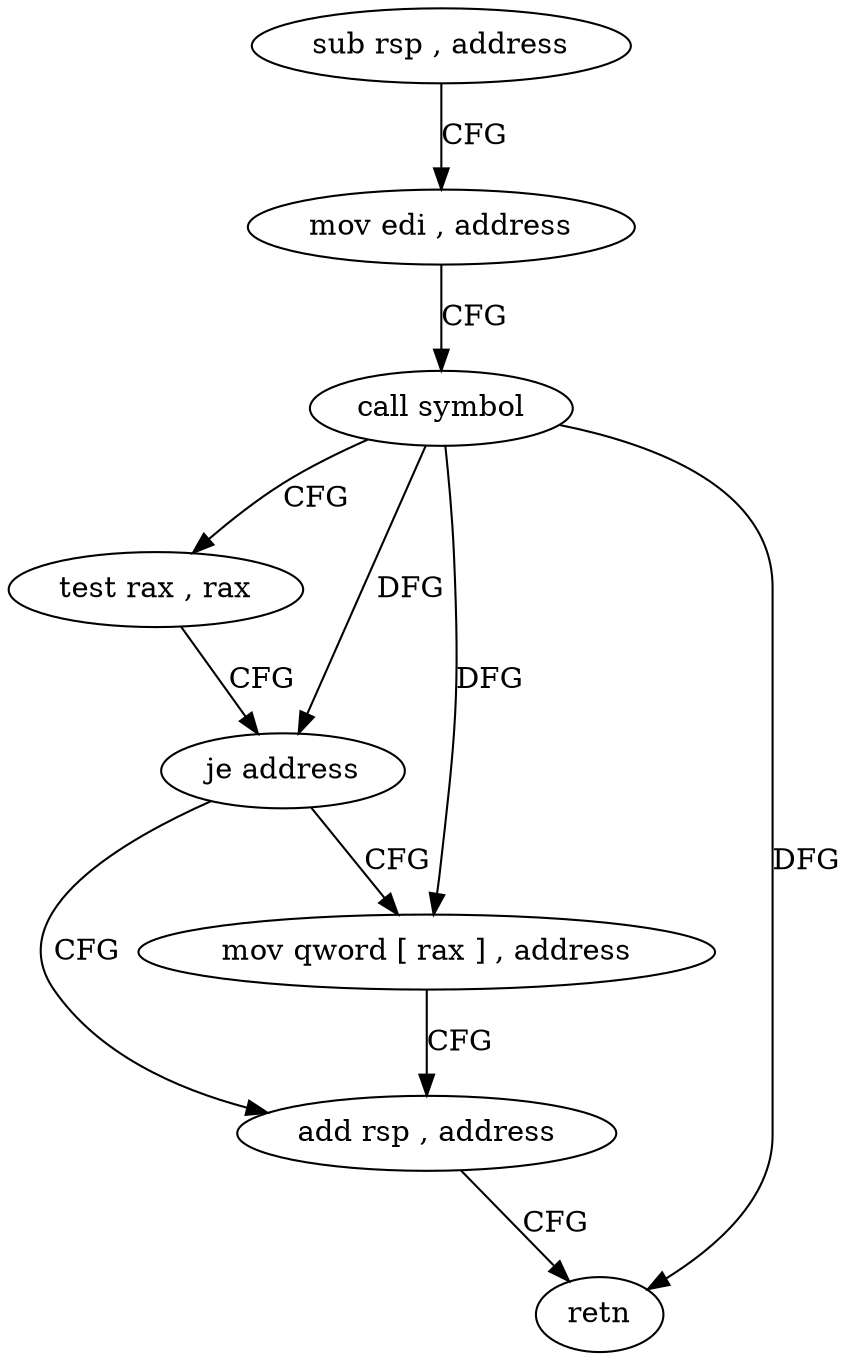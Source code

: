 digraph "func" {
"121654" [label = "sub rsp , address" ]
"121658" [label = "mov edi , address" ]
"121663" [label = "call symbol" ]
"121668" [label = "test rax , rax" ]
"121671" [label = "je address" ]
"121680" [label = "add rsp , address" ]
"121673" [label = "mov qword [ rax ] , address" ]
"121684" [label = "retn" ]
"121654" -> "121658" [ label = "CFG" ]
"121658" -> "121663" [ label = "CFG" ]
"121663" -> "121668" [ label = "CFG" ]
"121663" -> "121671" [ label = "DFG" ]
"121663" -> "121684" [ label = "DFG" ]
"121663" -> "121673" [ label = "DFG" ]
"121668" -> "121671" [ label = "CFG" ]
"121671" -> "121680" [ label = "CFG" ]
"121671" -> "121673" [ label = "CFG" ]
"121680" -> "121684" [ label = "CFG" ]
"121673" -> "121680" [ label = "CFG" ]
}
